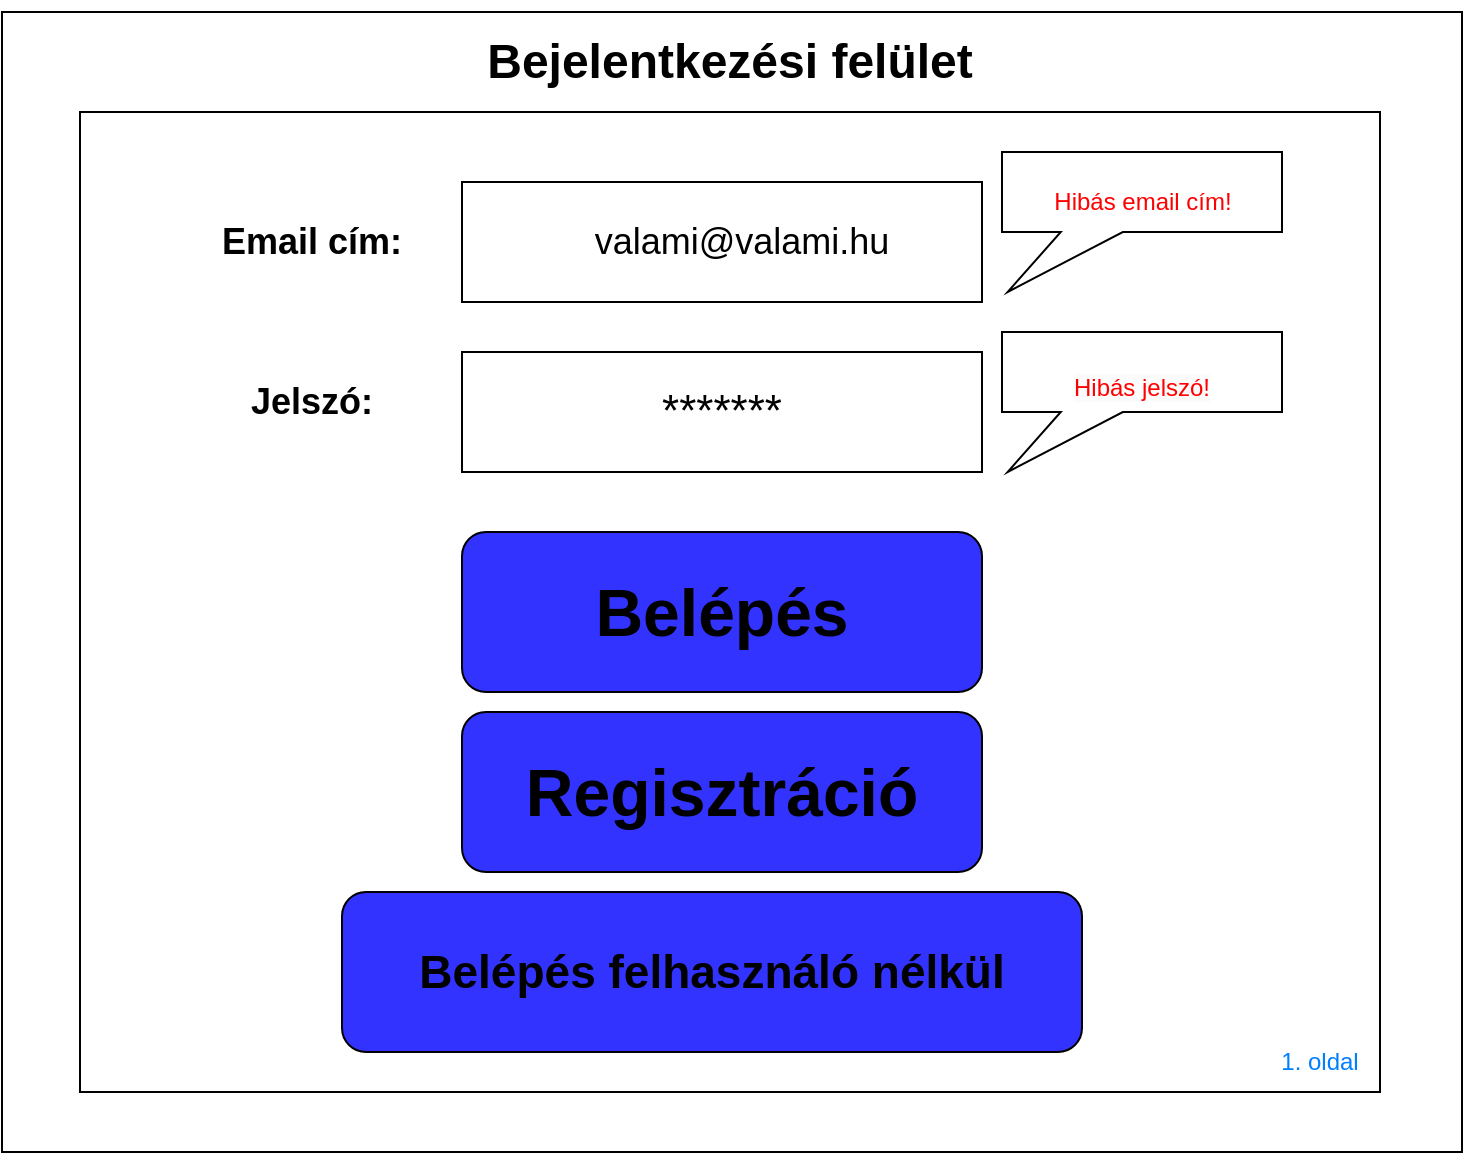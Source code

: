 <mxfile version="21.1.4" type="device">
  <diagram name="Page-1" id="W_aHGhzA4mDRrx-GgKEu">
    <mxGraphModel dx="1434" dy="764" grid="1" gridSize="10" guides="1" tooltips="1" connect="1" arrows="1" fold="1" page="1" pageScale="1" pageWidth="827" pageHeight="1169" math="0" shadow="0">
      <root>
        <mxCell id="0" />
        <mxCell id="1" parent="0" />
        <mxCell id="UxETiAbjNiSCnr7GiQcg-3" value="&lt;h1&gt;Bejelntkezési felület&lt;/h1&gt;" style="rounded=0;whiteSpace=wrap;html=1;" vertex="1" parent="1">
          <mxGeometry x="50" y="100" width="730" height="570" as="geometry" />
        </mxCell>
        <mxCell id="UxETiAbjNiSCnr7GiQcg-4" value="" style="rounded=0;whiteSpace=wrap;html=1;" vertex="1" parent="1">
          <mxGeometry x="89" y="150" width="650" height="490" as="geometry" />
        </mxCell>
        <mxCell id="UxETiAbjNiSCnr7GiQcg-6" value="&lt;h1&gt;Bejelentkezési felület&lt;/h1&gt;" style="text;html=1;strokeColor=none;fillColor=none;align=center;verticalAlign=middle;whiteSpace=wrap;rounded=0;" vertex="1" parent="1">
          <mxGeometry x="269" y="110" width="290" height="30" as="geometry" />
        </mxCell>
        <mxCell id="UxETiAbjNiSCnr7GiQcg-7" value="&lt;h2&gt;Email cím:&lt;/h2&gt;" style="text;html=1;strokeColor=none;fillColor=none;align=center;verticalAlign=middle;whiteSpace=wrap;rounded=0;" vertex="1" parent="1">
          <mxGeometry x="130" y="200" width="150" height="30" as="geometry" />
        </mxCell>
        <mxCell id="UxETiAbjNiSCnr7GiQcg-8" value="" style="rounded=0;whiteSpace=wrap;html=1;" vertex="1" parent="1">
          <mxGeometry x="280" y="185" width="260" height="60" as="geometry" />
        </mxCell>
        <mxCell id="UxETiAbjNiSCnr7GiQcg-9" value="&lt;font style=&quot;font-size: 18px;&quot;&gt;valami@valami.hu&lt;/font&gt;" style="text;html=1;strokeColor=none;fillColor=none;align=center;verticalAlign=middle;whiteSpace=wrap;rounded=0;" vertex="1" parent="1">
          <mxGeometry x="390" y="200" width="60" height="30" as="geometry" />
        </mxCell>
        <mxCell id="UxETiAbjNiSCnr7GiQcg-10" value="" style="shape=callout;whiteSpace=wrap;html=1;perimeter=calloutPerimeter;size=30;position=0.21;position2=0.02;base=31;" vertex="1" parent="1">
          <mxGeometry x="550" y="170" width="140" height="70" as="geometry" />
        </mxCell>
        <mxCell id="UxETiAbjNiSCnr7GiQcg-11" value="&lt;font color=&quot;#ff0000&quot;&gt;Hibás email cím!&lt;/font&gt;" style="text;html=1;strokeColor=none;fillColor=none;align=center;verticalAlign=middle;whiteSpace=wrap;rounded=0;" vertex="1" parent="1">
          <mxGeometry x="567.5" y="180" width="105" height="30" as="geometry" />
        </mxCell>
        <mxCell id="UxETiAbjNiSCnr7GiQcg-12" value="&lt;h2&gt;Jelszó:&lt;/h2&gt;" style="text;html=1;strokeColor=none;fillColor=none;align=center;verticalAlign=middle;whiteSpace=wrap;rounded=0;" vertex="1" parent="1">
          <mxGeometry x="175" y="280" width="60" height="30" as="geometry" />
        </mxCell>
        <mxCell id="UxETiAbjNiSCnr7GiQcg-13" value="&lt;font style=&quot;font-size: 22px;&quot;&gt;*******&lt;/font&gt;" style="rounded=0;whiteSpace=wrap;html=1;" vertex="1" parent="1">
          <mxGeometry x="280" y="270" width="260" height="60" as="geometry" />
        </mxCell>
        <mxCell id="UxETiAbjNiSCnr7GiQcg-14" value="&lt;br&gt;&lt;span style=&quot;color: rgb(255, 0, 0); font-family: Helvetica; font-size: 12px; font-style: normal; font-variant-ligatures: normal; font-variant-caps: normal; font-weight: 400; letter-spacing: normal; orphans: 2; text-align: center; text-indent: 0px; text-transform: none; widows: 2; word-spacing: 0px; -webkit-text-stroke-width: 0px; background-color: rgb(251, 251, 251); text-decoration-thickness: initial; text-decoration-style: initial; text-decoration-color: initial; float: none; display: inline !important;&quot;&gt;Hibás jelszó!&lt;/span&gt;" style="shape=callout;whiteSpace=wrap;html=1;perimeter=calloutPerimeter;size=30;position=0.21;position2=0.02;base=31;" vertex="1" parent="1">
          <mxGeometry x="550" y="260" width="140" height="70" as="geometry" />
        </mxCell>
        <mxCell id="UxETiAbjNiSCnr7GiQcg-16" value="" style="rounded=1;whiteSpace=wrap;fontColor=none;labelBackgroundColor=none;labelBorderColor=none;textOpacity=0;fillColor=#3333FF;noLabel=1;" vertex="1" parent="1">
          <mxGeometry x="280" y="360" width="260" height="80" as="geometry" />
        </mxCell>
        <mxCell id="UxETiAbjNiSCnr7GiQcg-17" value="&lt;h2 style=&quot;font-size: 33px;&quot;&gt;Belépés&lt;/h2&gt;" style="text;html=1;strokeColor=none;fillColor=none;align=center;verticalAlign=middle;whiteSpace=wrap;rounded=0;fontSize=33;fontStyle=1" vertex="1" parent="1">
          <mxGeometry x="380" y="385" width="60" height="30" as="geometry" />
        </mxCell>
        <mxCell id="UxETiAbjNiSCnr7GiQcg-18" value="" style="rounded=1;whiteSpace=wrap;fontColor=none;labelBackgroundColor=none;labelBorderColor=none;textOpacity=0;fillColor=#3333FF;noLabel=1;" vertex="1" parent="1">
          <mxGeometry x="280" y="450" width="260" height="80" as="geometry" />
        </mxCell>
        <mxCell id="UxETiAbjNiSCnr7GiQcg-19" value="" style="rounded=1;whiteSpace=wrap;fontColor=none;labelBackgroundColor=none;labelBorderColor=none;textOpacity=0;fillColor=#3333FF;noLabel=1;" vertex="1" parent="1">
          <mxGeometry x="220" y="540" width="370" height="80" as="geometry" />
        </mxCell>
        <mxCell id="UxETiAbjNiSCnr7GiQcg-21" value="&lt;h2 style=&quot;font-size: 33px;&quot;&gt;Regisztráció&lt;/h2&gt;" style="text;html=1;strokeColor=none;fillColor=none;align=center;verticalAlign=middle;whiteSpace=wrap;rounded=0;fontSize=33;fontStyle=1" vertex="1" parent="1">
          <mxGeometry x="380" y="475" width="60" height="30" as="geometry" />
        </mxCell>
        <mxCell id="UxETiAbjNiSCnr7GiQcg-22" value="&lt;h2 style=&quot;font-size: 23px;&quot;&gt;Belépés felhasználó nélkül&lt;/h2&gt;" style="text;html=1;strokeColor=none;fillColor=none;align=center;verticalAlign=middle;whiteSpace=wrap;rounded=0;fontSize=33;fontStyle=1" vertex="1" parent="1">
          <mxGeometry x="230" y="555" width="350" height="50" as="geometry" />
        </mxCell>
        <mxCell id="UxETiAbjNiSCnr7GiQcg-23" value="1. oldal" style="text;html=1;strokeColor=none;fillColor=none;align=center;verticalAlign=middle;whiteSpace=wrap;rounded=0;fontColor=#007FFF;" vertex="1" parent="1">
          <mxGeometry x="679" y="610" width="60" height="30" as="geometry" />
        </mxCell>
      </root>
    </mxGraphModel>
  </diagram>
</mxfile>

